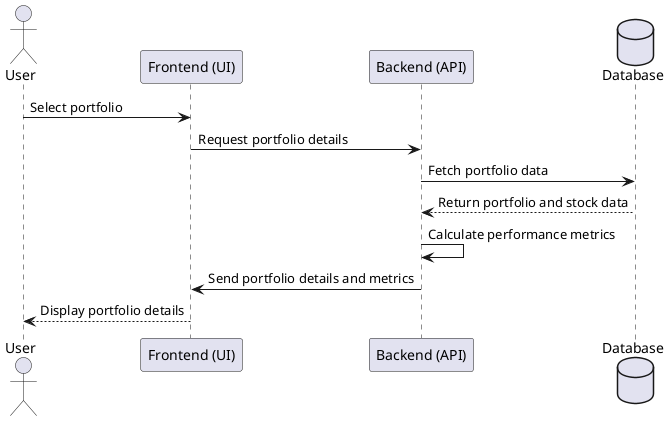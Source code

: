 @startuml
actor User
participant "Frontend (UI)" as UI
participant "Backend (API)" as API
database Database

User -> UI: Select portfolio
UI -> API: Request portfolio details
API -> Database: Fetch portfolio data
Database --> API: Return portfolio and stock data
API -> API: Calculate performance metrics
API -> UI: Send portfolio details and metrics
UI --> User: Display portfolio details
@enduml